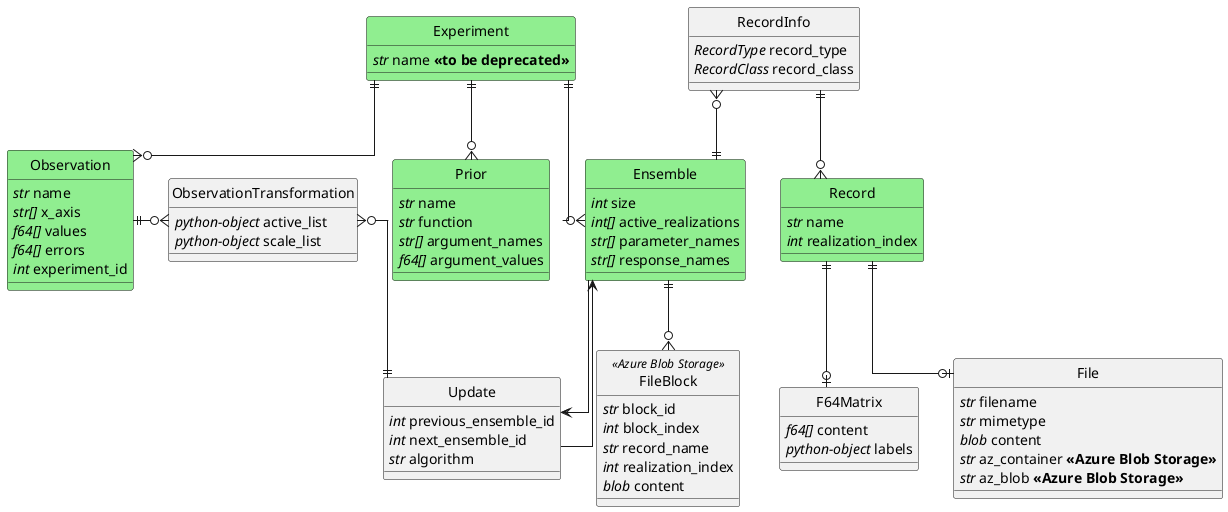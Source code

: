 @startuml
hide circle

' avoid problems with angled crows feet
skinparam linetype ortho

entity Experiment #lightgreen {
  //str// name **<<to be deprecated>>**
}

entity Observation #lightgreen {
  //str// name
  //str[]// x_axis
  //f64[]// values
  //f64[]// errors
  //int// experiment_id
}

entity ObservationTransformation {
  //python-object// active_list
  //python-object// scale_list
}

entity Ensemble #lightgreen {
  //int// size
  //int[]// active_realizations
  //str[]// parameter_names
  //str[]// response_names
}

entity Update {
  //int// previous_ensemble_id
  //int// next_ensemble_id
  //str// algorithm
}

entity Record #lightgreen {
  //str// name
  //int// realization_index
}

entity RecordInfo {
  //RecordType// record_type
  //RecordClass// record_class
}

entity F64Matrix {
  //f64[]// content
  //python-object// labels
}

entity File {
  //str// filename
  //str// mimetype
  //blob// content
  //str// az_container **<<Azure Blob Storage>>**
  //str// az_blob **<<Azure Blob Storage>>**
}

entity FileBlock <<Azure Blob Storage>> {
  //str// block_id
  //int// block_index
  //str// record_name
  //int// realization_index
  //blob// content
}

entity Prior #lightgreen {
  //str// name
  //str// function
  //str[]// argument_names
  //f64[]// argument_values
}

Experiment ||-o{ Ensemble
Experiment ||--o{ Prior
Experiment ||--o{ Observation

Observation ||-o{ ObservationTransformation
ObservationTransformation }o--|| Update

Ensemble --> Update
Ensemble <-- Update
RecordInfo }o--|| Ensemble
RecordInfo ||--o{ Record
Record ||--o| File
Record ||--o| F64Matrix
Ensemble ||--o{ FileBlock

@enduml

